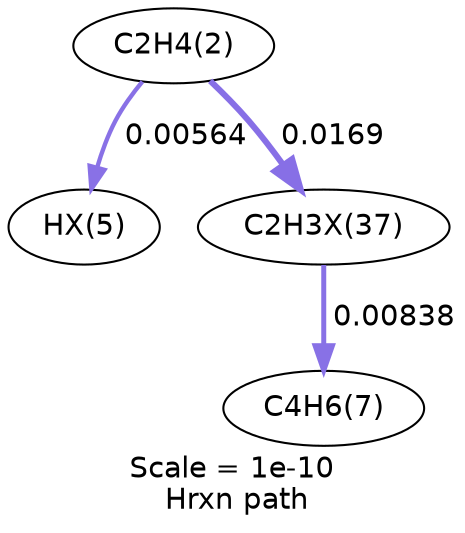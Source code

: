 digraph reaction_paths {
center=1;
s5 -> s26[fontname="Helvetica", style="setlinewidth(2.09)", arrowsize=1.05, color="0.7, 0.506, 0.9"
, label=" 0.00564"];
s5 -> s27[fontname="Helvetica", style="setlinewidth(2.92)", arrowsize=1.46, color="0.7, 0.517, 0.9"
, label=" 0.0169"];
s27 -> s8[fontname="Helvetica", style="setlinewidth(2.39)", arrowsize=1.19, color="0.7, 0.508, 0.9"
, label=" 0.00838"];
s5 [ fontname="Helvetica", label="C2H4(2)"];
s8 [ fontname="Helvetica", label="C4H6(7)"];
s26 [ fontname="Helvetica", label="HX(5)"];
s27 [ fontname="Helvetica", label="C2H3X(37)"];
 label = "Scale = 1e-10\l Hrxn path";
 fontname = "Helvetica";
}
